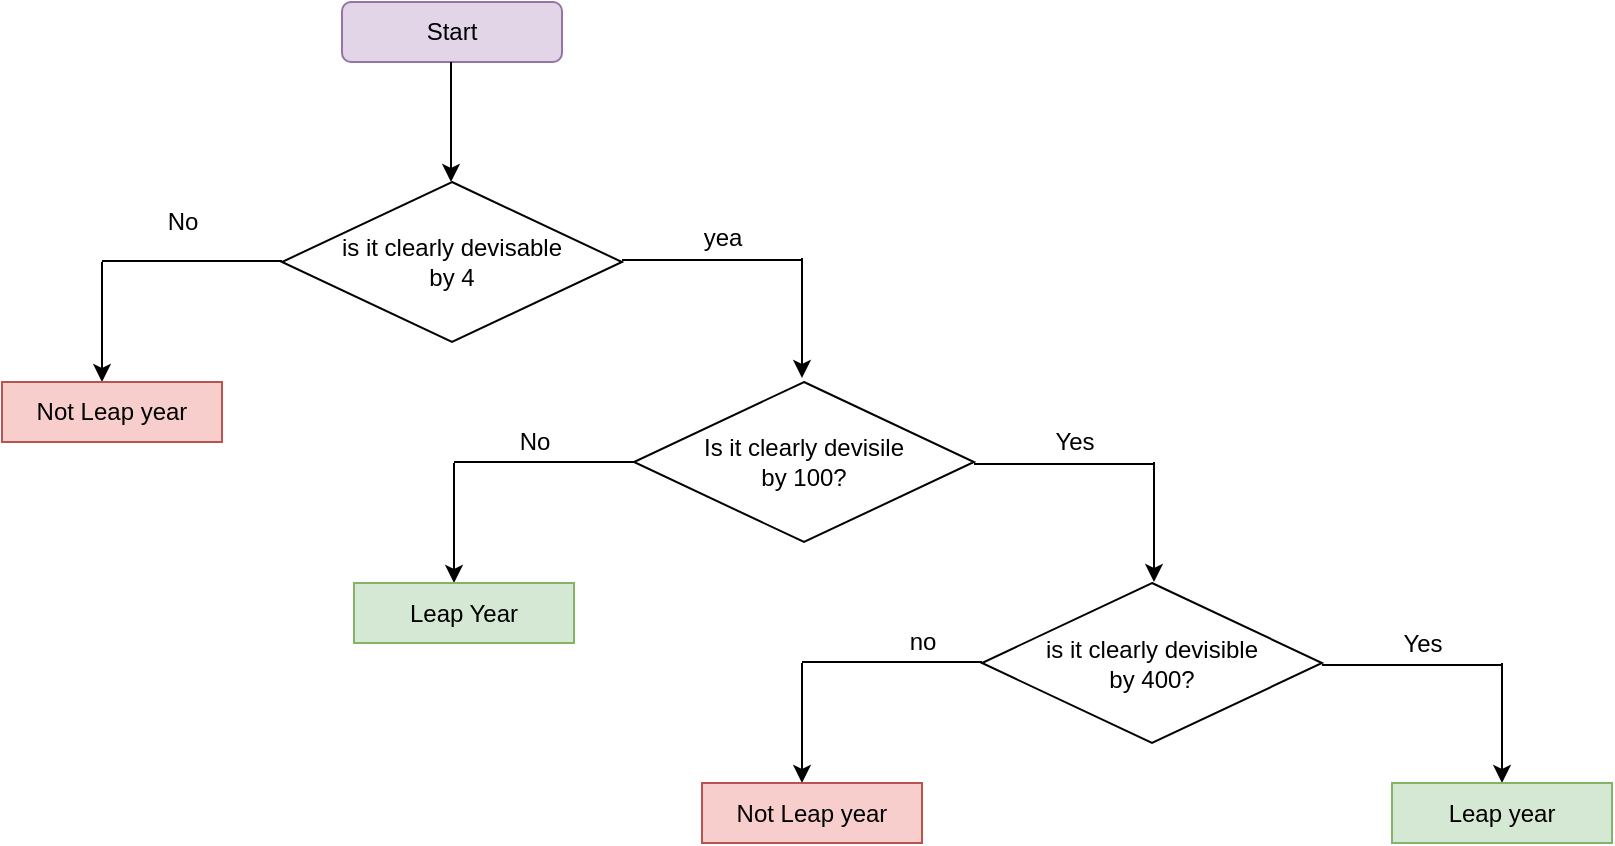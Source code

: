 <mxfile version="14.0.5" type="github"><diagram id="aSLLzZHmtHbEkpWZVP5F" name="Page-1"><mxGraphModel dx="868" dy="460" grid="1" gridSize="10" guides="1" tooltips="1" connect="1" arrows="1" fold="1" page="1" pageScale="1" pageWidth="850" pageHeight="1100" math="0" shadow="0"><root><mxCell id="0"/><mxCell id="1" parent="0"/><mxCell id="DEL51nE1DLLSsBxqqwcj-1" value="Start" style="rounded=1;whiteSpace=wrap;html=1;fillColor=#e1d5e7;strokeColor=#9673a6;" parent="1" vertex="1"><mxGeometry x="190" y="10" width="110" height="30" as="geometry"/></mxCell><mxCell id="DEL51nE1DLLSsBxqqwcj-4" value="" style="endArrow=classic;html=1;" parent="1" edge="1"><mxGeometry width="50" height="50" relative="1" as="geometry"><mxPoint x="244.5" y="40" as="sourcePoint"/><mxPoint x="244.5" y="100" as="targetPoint"/></mxGeometry></mxCell><mxCell id="DEL51nE1DLLSsBxqqwcj-5" value="is it clearly devisable&lt;br&gt;by 4" style="rhombus;whiteSpace=wrap;html=1;" parent="1" vertex="1"><mxGeometry x="160" y="100" width="170" height="80" as="geometry"/></mxCell><mxCell id="DEL51nE1DLLSsBxqqwcj-6" value="" style="endArrow=classic;html=1;" parent="1" edge="1"><mxGeometry width="50" height="50" relative="1" as="geometry"><mxPoint x="70" y="140" as="sourcePoint"/><mxPoint x="70" y="200" as="targetPoint"/></mxGeometry></mxCell><mxCell id="DEL51nE1DLLSsBxqqwcj-7" value="" style="endArrow=none;html=1;" parent="1" edge="1"><mxGeometry width="50" height="50" relative="1" as="geometry"><mxPoint x="70" y="139.5" as="sourcePoint"/><mxPoint x="160" y="139.5" as="targetPoint"/></mxGeometry></mxCell><mxCell id="DEL51nE1DLLSsBxqqwcj-8" value="No" style="text;html=1;align=center;verticalAlign=middle;resizable=0;points=[];autosize=1;" parent="1" vertex="1"><mxGeometry x="95" y="110" width="30" height="20" as="geometry"/></mxCell><mxCell id="DEL51nE1DLLSsBxqqwcj-9" value="Not Leap year" style="rounded=0;whiteSpace=wrap;html=1;fillColor=#f8cecc;strokeColor=#b85450;" parent="1" vertex="1"><mxGeometry x="20" y="200" width="110" height="30" as="geometry"/></mxCell><mxCell id="DEL51nE1DLLSsBxqqwcj-11" value="" style="endArrow=none;html=1;" parent="1" edge="1"><mxGeometry width="50" height="50" relative="1" as="geometry"><mxPoint x="330" y="139" as="sourcePoint"/><mxPoint x="420" y="139" as="targetPoint"/></mxGeometry></mxCell><mxCell id="DEL51nE1DLLSsBxqqwcj-12" value="yea" style="text;html=1;align=center;verticalAlign=middle;resizable=0;points=[];autosize=1;" parent="1" vertex="1"><mxGeometry x="365" y="118" width="30" height="20" as="geometry"/></mxCell><mxCell id="DEL51nE1DLLSsBxqqwcj-13" value="" style="endArrow=classic;html=1;" parent="1" edge="1"><mxGeometry width="50" height="50" relative="1" as="geometry"><mxPoint x="420" y="138" as="sourcePoint"/><mxPoint x="420" y="198" as="targetPoint"/></mxGeometry></mxCell><mxCell id="DEL51nE1DLLSsBxqqwcj-15" value="Is it clearly devisile&lt;br&gt;by 100?" style="rhombus;whiteSpace=wrap;html=1;" parent="1" vertex="1"><mxGeometry x="336" y="200" width="170" height="80" as="geometry"/></mxCell><mxCell id="DEL51nE1DLLSsBxqqwcj-16" value="" style="endArrow=none;html=1;" parent="1" edge="1"><mxGeometry width="50" height="50" relative="1" as="geometry"><mxPoint x="246" y="240" as="sourcePoint"/><mxPoint x="336" y="240" as="targetPoint"/></mxGeometry></mxCell><mxCell id="DEL51nE1DLLSsBxqqwcj-17" value="" style="endArrow=classic;html=1;" parent="1" edge="1"><mxGeometry width="50" height="50" relative="1" as="geometry"><mxPoint x="246" y="240.5" as="sourcePoint"/><mxPoint x="246" y="300.5" as="targetPoint"/></mxGeometry></mxCell><mxCell id="DEL51nE1DLLSsBxqqwcj-18" value="Leap Year" style="rounded=0;whiteSpace=wrap;html=1;fillColor=#d5e8d4;strokeColor=#82b366;" parent="1" vertex="1"><mxGeometry x="196" y="300.5" width="110" height="30" as="geometry"/></mxCell><mxCell id="DEL51nE1DLLSsBxqqwcj-19" value="" style="endArrow=classic;html=1;" parent="1" edge="1"><mxGeometry width="50" height="50" relative="1" as="geometry"><mxPoint x="596" y="240" as="sourcePoint"/><mxPoint x="596" y="300" as="targetPoint"/></mxGeometry></mxCell><mxCell id="DEL51nE1DLLSsBxqqwcj-20" value="Yes" style="text;html=1;align=center;verticalAlign=middle;resizable=0;points=[];autosize=1;" parent="1" vertex="1"><mxGeometry x="536" y="220" width="40" height="20" as="geometry"/></mxCell><mxCell id="DEL51nE1DLLSsBxqqwcj-21" value="" style="endArrow=none;html=1;" parent="1" edge="1"><mxGeometry width="50" height="50" relative="1" as="geometry"><mxPoint x="506" y="241" as="sourcePoint"/><mxPoint x="596" y="241" as="targetPoint"/></mxGeometry></mxCell><mxCell id="DEL51nE1DLLSsBxqqwcj-22" value="is it clearly devisible&lt;br&gt;by 400?" style="rhombus;whiteSpace=wrap;html=1;" parent="1" vertex="1"><mxGeometry x="510" y="300.5" width="170" height="80" as="geometry"/></mxCell><mxCell id="DEL51nE1DLLSsBxqqwcj-23" value="" style="endArrow=none;html=1;" parent="1" edge="1"><mxGeometry width="50" height="50" relative="1" as="geometry"><mxPoint x="420" y="340" as="sourcePoint"/><mxPoint x="510" y="340" as="targetPoint"/></mxGeometry></mxCell><mxCell id="DEL51nE1DLLSsBxqqwcj-24" value="" style="endArrow=classic;html=1;" parent="1" edge="1"><mxGeometry width="50" height="50" relative="1" as="geometry"><mxPoint x="420" y="340.5" as="sourcePoint"/><mxPoint x="420" y="400.5" as="targetPoint"/></mxGeometry></mxCell><mxCell id="DEL51nE1DLLSsBxqqwcj-25" value="Not Leap year" style="rounded=0;whiteSpace=wrap;html=1;fillColor=#f8cecc;strokeColor=#b85450;" parent="1" vertex="1"><mxGeometry x="370" y="400.5" width="110" height="30" as="geometry"/></mxCell><mxCell id="DEL51nE1DLLSsBxqqwcj-26" value="No" style="text;html=1;align=center;verticalAlign=middle;resizable=0;points=[];autosize=1;" parent="1" vertex="1"><mxGeometry x="271" y="220" width="30" height="20" as="geometry"/></mxCell><mxCell id="DEL51nE1DLLSsBxqqwcj-27" value="no" style="text;html=1;align=center;verticalAlign=middle;resizable=0;points=[];autosize=1;" parent="1" vertex="1"><mxGeometry x="465" y="320" width="30" height="20" as="geometry"/></mxCell><mxCell id="DEL51nE1DLLSsBxqqwcj-28" value="Yes" style="text;html=1;align=center;verticalAlign=middle;resizable=0;points=[];autosize=1;" parent="1" vertex="1"><mxGeometry x="710" y="320.5" width="40" height="20" as="geometry"/></mxCell><mxCell id="DEL51nE1DLLSsBxqqwcj-29" value="" style="endArrow=none;html=1;" parent="1" edge="1"><mxGeometry width="50" height="50" relative="1" as="geometry"><mxPoint x="680" y="341.5" as="sourcePoint"/><mxPoint x="770" y="341.5" as="targetPoint"/></mxGeometry></mxCell><mxCell id="DEL51nE1DLLSsBxqqwcj-30" value="" style="endArrow=classic;html=1;" parent="1" edge="1"><mxGeometry width="50" height="50" relative="1" as="geometry"><mxPoint x="770" y="340.5" as="sourcePoint"/><mxPoint x="770" y="400.5" as="targetPoint"/></mxGeometry></mxCell><mxCell id="DEL51nE1DLLSsBxqqwcj-31" value="Leap year" style="rounded=0;whiteSpace=wrap;html=1;fillColor=#d5e8d4;strokeColor=#82b366;" parent="1" vertex="1"><mxGeometry x="715" y="400.5" width="110" height="30" as="geometry"/></mxCell></root></mxGraphModel></diagram></mxfile>
